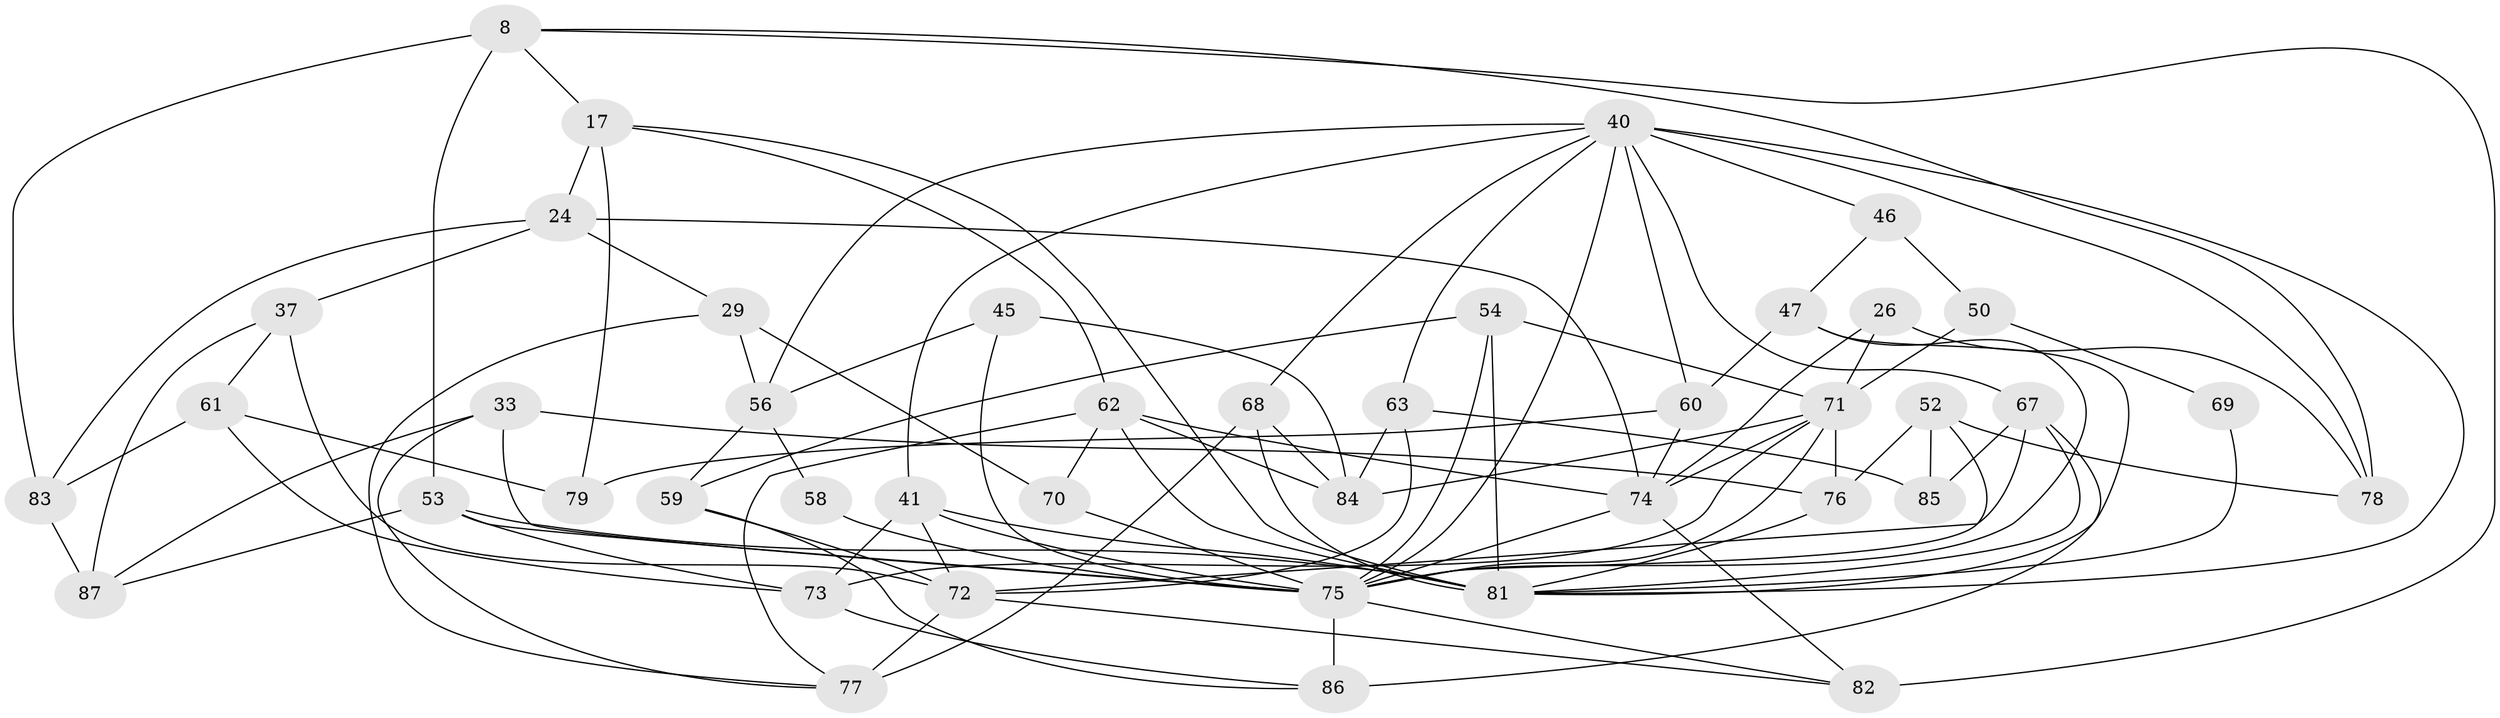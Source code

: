 // original degree distribution, {4: 1.0}
// Generated by graph-tools (version 1.1) at 2025/03/03/04/25 22:03:16]
// undirected, 43 vertices, 103 edges
graph export_dot {
graph [start="1"]
  node [color=gray90,style=filled];
  8 [super="+6"];
  17 [super="+15"];
  24 [super="+13"];
  26;
  29;
  33;
  37;
  40 [super="+30"];
  41 [super="+35"];
  45;
  46;
  47;
  50 [super="+48"];
  52;
  53 [super="+12"];
  54;
  56 [super="+43"];
  58;
  59;
  60;
  61 [super="+28"];
  62 [super="+44"];
  63;
  67 [super="+22"];
  68;
  69;
  70;
  71 [super="+51"];
  72 [super="+3+7"];
  73 [super="+64"];
  74 [super="+14+34"];
  75 [super="+57+66+65"];
  76;
  77 [super="+31"];
  78;
  79;
  81 [super="+9+80+39"];
  82;
  83;
  84 [super="+2"];
  85;
  86 [super="+38"];
  87;
  8 -- 83;
  8 -- 82;
  8 -- 53 [weight=2];
  8 -- 78;
  8 -- 17;
  17 -- 81;
  17 -- 24 [weight=2];
  17 -- 79;
  17 -- 62;
  24 -- 37;
  24 -- 74;
  24 -- 83;
  24 -- 29;
  26 -- 78;
  26 -- 74 [weight=2];
  26 -- 71;
  29 -- 70;
  29 -- 56;
  29 -- 77;
  33 -- 87;
  33 -- 76;
  33 -- 77;
  33 -- 75;
  37 -- 87;
  37 -- 61;
  37 -- 72;
  40 -- 67;
  40 -- 68;
  40 -- 41;
  40 -- 75;
  40 -- 46;
  40 -- 78;
  40 -- 81;
  40 -- 56;
  40 -- 60;
  40 -- 63;
  41 -- 72;
  41 -- 81;
  41 -- 75 [weight=2];
  41 -- 73;
  45 -- 84 [weight=2];
  45 -- 56;
  45 -- 75;
  46 -- 47;
  46 -- 50 [weight=2];
  47 -- 60;
  47 -- 81;
  47 -- 75;
  50 -- 69 [weight=2];
  50 -- 71 [weight=2];
  52 -- 75;
  52 -- 85;
  52 -- 76;
  52 -- 78;
  53 -- 87;
  53 -- 73;
  53 -- 81;
  53 -- 75;
  54 -- 59;
  54 -- 81;
  54 -- 71;
  54 -- 75;
  56 -- 58 [weight=2];
  56 -- 59;
  58 -- 75 [weight=2];
  59 -- 72;
  59 -- 86;
  60 -- 79;
  60 -- 74;
  61 -- 79 [weight=2];
  61 -- 73 [weight=2];
  61 -- 83;
  62 -- 77;
  62 -- 74 [weight=2];
  62 -- 81 [weight=3];
  62 -- 84;
  62 -- 70 [weight=2];
  63 -- 85;
  63 -- 84;
  63 -- 72;
  67 -- 85 [weight=2];
  67 -- 72;
  67 -- 81;
  67 -- 86;
  68 -- 84;
  68 -- 77;
  68 -- 81;
  69 -- 81 [weight=2];
  70 -- 75;
  71 -- 73;
  71 -- 84;
  71 -- 74 [weight=2];
  71 -- 76;
  71 -- 75;
  72 -- 82;
  72 -- 77 [weight=2];
  73 -- 86;
  74 -- 75 [weight=3];
  74 -- 82;
  75 -- 82;
  75 -- 86 [weight=5];
  76 -- 81;
  83 -- 87;
}
